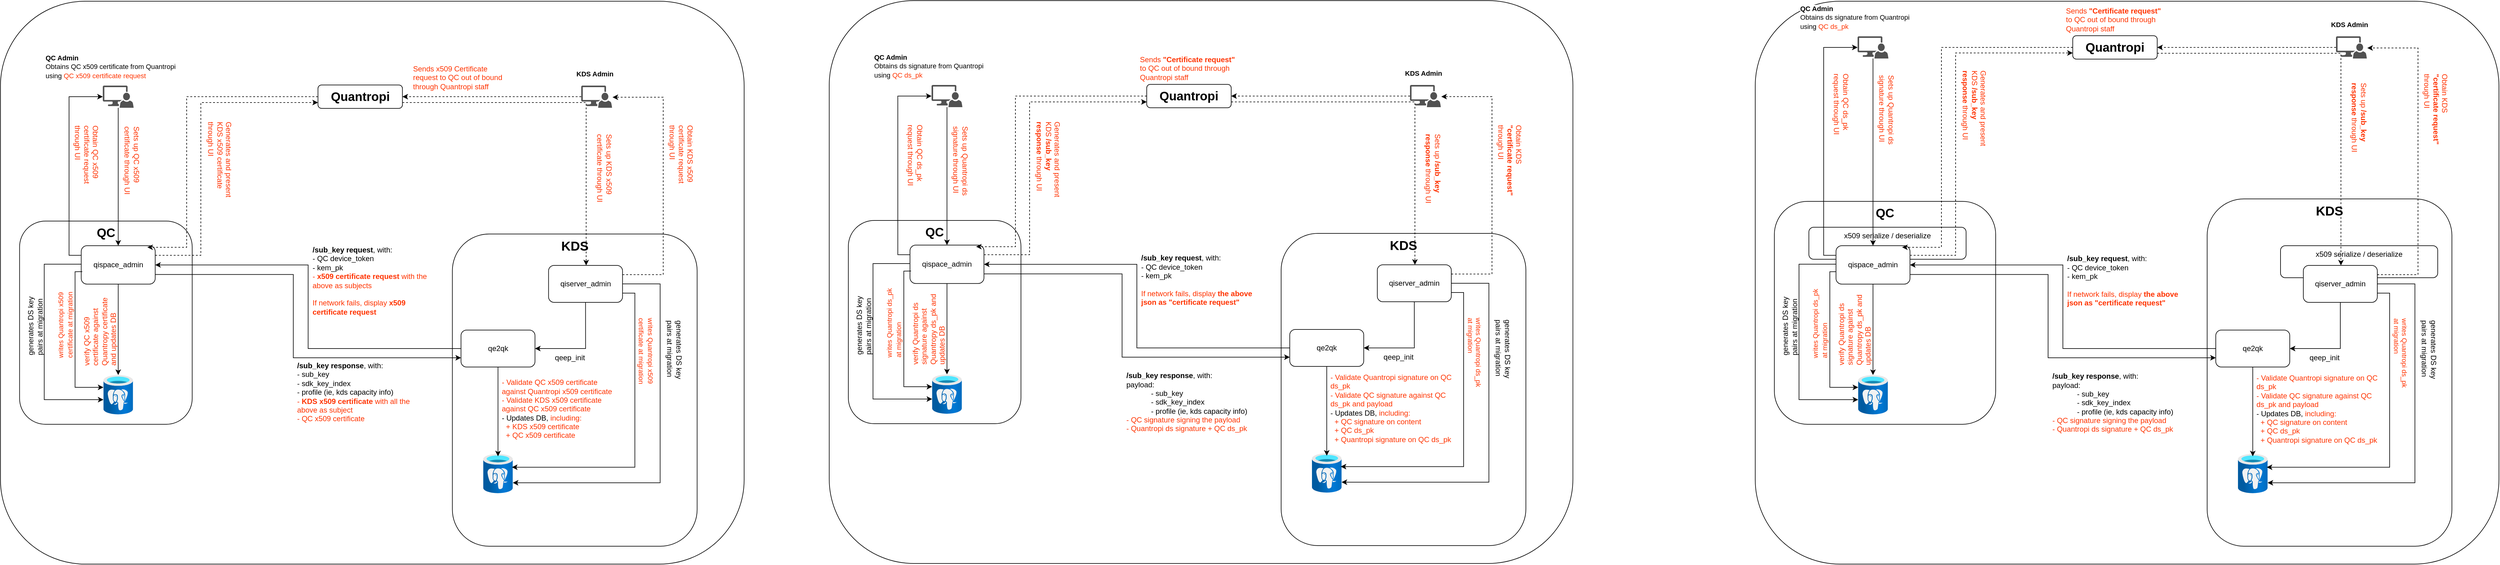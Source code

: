 <mxfile version="24.7.17">
  <diagram name="Page-1" id="JdUeqftF3ewd7vPqp3t6">
    <mxGraphModel dx="2065" dy="1082" grid="0" gridSize="10" guides="1" tooltips="1" connect="1" arrows="1" fold="1" page="1" pageScale="1" pageWidth="850" pageHeight="1100" math="0" shadow="0">
      <root>
        <mxCell id="0" />
        <mxCell id="1" parent="0" />
        <mxCell id="nJFF-xajyy8-XzAQjmIH-46" value="" style="rounded=1;whiteSpace=wrap;html=1;align=center;verticalAlign=top;" parent="1" vertex="1">
          <mxGeometry x="28.75" y="94" width="1206.25" height="914" as="geometry" />
        </mxCell>
        <mxCell id="tTESNeV0Gu1LoBYlUzwr-9" value="" style="group" parent="1" vertex="1" connectable="0">
          <mxGeometry x="138.75" y="347" width="266" height="434" as="geometry" />
        </mxCell>
        <mxCell id="tTESNeV0Gu1LoBYlUzwr-5" value="&lt;b&gt;&lt;font style=&quot;font-size: 20px;&quot;&gt;QC&lt;/font&gt;&lt;/b&gt;" style="rounded=1;whiteSpace=wrap;html=1;align=center;verticalAlign=top;" parent="tTESNeV0Gu1LoBYlUzwr-9" vertex="1">
          <mxGeometry x="-79" y="104" width="280" height="330" as="geometry" />
        </mxCell>
        <mxCell id="tTESNeV0Gu1LoBYlUzwr-17" style="edgeStyle=orthogonalEdgeStyle;rounded=0;orthogonalLoop=1;jettySize=auto;html=1;exitX=0;exitY=0.5;exitDx=0;exitDy=0;" parent="tTESNeV0Gu1LoBYlUzwr-9" source="tTESNeV0Gu1LoBYlUzwr-1" target="tTESNeV0Gu1LoBYlUzwr-4" edge="1">
          <mxGeometry relative="1" as="geometry">
            <Array as="points">
              <mxPoint x="21" y="174" />
              <mxPoint x="-39" y="174" />
              <mxPoint x="-39" y="394" />
            </Array>
          </mxGeometry>
        </mxCell>
        <mxCell id="tTESNeV0Gu1LoBYlUzwr-1" value="qispace_admin" style="rounded=1;whiteSpace=wrap;html=1;" parent="tTESNeV0Gu1LoBYlUzwr-9" vertex="1">
          <mxGeometry x="21" y="144" width="120" height="62.38" as="geometry" />
        </mxCell>
        <mxCell id="tTESNeV0Gu1LoBYlUzwr-4" value="" style="image;aspect=fixed;html=1;points=[];align=center;fontSize=12;image=img/lib/azure2/databases/Azure_Database_PostgreSQL_Server.svg;" parent="tTESNeV0Gu1LoBYlUzwr-9" vertex="1">
          <mxGeometry x="57" y="353.997" width="48" height="64" as="geometry" />
        </mxCell>
        <mxCell id="tTESNeV0Gu1LoBYlUzwr-19" style="edgeStyle=orthogonalEdgeStyle;rounded=0;orthogonalLoop=1;jettySize=auto;html=1;exitX=0.014;exitY=0.676;exitDx=0;exitDy=0;exitPerimeter=0;fontColor=#FF3300;" parent="tTESNeV0Gu1LoBYlUzwr-9" source="tTESNeV0Gu1LoBYlUzwr-1" target="tTESNeV0Gu1LoBYlUzwr-4" edge="1">
          <mxGeometry relative="1" as="geometry">
            <mxPoint x="31" y="171" as="sourcePoint" />
            <mxPoint x="67" y="326" as="targetPoint" />
            <Array as="points">
              <mxPoint x="11" y="186" />
              <mxPoint x="11" y="374" />
            </Array>
          </mxGeometry>
        </mxCell>
        <mxCell id="tTESNeV0Gu1LoBYlUzwr-18" value="generates DS key pairs at migration" style="text;html=1;align=left;verticalAlign=middle;whiteSpace=wrap;rounded=0;rotation=-90;" parent="tTESNeV0Gu1LoBYlUzwr-9" vertex="1">
          <mxGeometry x="-109" y="254" width="110" height="30" as="geometry" />
        </mxCell>
        <mxCell id="tTESNeV0Gu1LoBYlUzwr-31" value="Sets up QC x509 certificate through UI" style="text;html=1;align=left;verticalAlign=middle;whiteSpace=wrap;rounded=0;rotation=90;fontColor=#FF3300;" parent="tTESNeV0Gu1LoBYlUzwr-9" vertex="1">
          <mxGeometry x="40" y="-3" width="127" height="30" as="geometry" />
        </mxCell>
        <mxCell id="tTESNeV0Gu1LoBYlUzwr-32" style="edgeStyle=orthogonalEdgeStyle;rounded=0;orthogonalLoop=1;jettySize=auto;html=1;exitX=0.5;exitY=1;exitDx=0;exitDy=0;" parent="tTESNeV0Gu1LoBYlUzwr-9" source="tTESNeV0Gu1LoBYlUzwr-1" target="tTESNeV0Gu1LoBYlUzwr-4" edge="1">
          <mxGeometry relative="1" as="geometry">
            <mxPoint x="90" y="-70" as="sourcePoint" />
            <mxPoint x="91" y="154" as="targetPoint" />
          </mxGeometry>
        </mxCell>
        <mxCell id="tTESNeV0Gu1LoBYlUzwr-33" value="verify QC x509 certificate against Quantropy certificate and updates DB" style="text;html=1;align=left;verticalAlign=middle;whiteSpace=wrap;rounded=0;rotation=-90;fontColor=#FF3300;" parent="tTESNeV0Gu1LoBYlUzwr-9" vertex="1">
          <mxGeometry x="-13" y="254" width="127" height="46" as="geometry" />
        </mxCell>
        <mxCell id="tTESNeV0Gu1LoBYlUzwr-10" value="" style="group" parent="1" vertex="1" connectable="0">
          <mxGeometry x="761.75" y="472" width="397" height="507" as="geometry" />
        </mxCell>
        <mxCell id="tTESNeV0Gu1LoBYlUzwr-11" value="&lt;b&gt;&lt;font style=&quot;font-size: 21px;&quot;&gt;KDS&lt;/font&gt;&lt;/b&gt;" style="rounded=1;whiteSpace=wrap;html=1;align=center;verticalAlign=top;" parent="tTESNeV0Gu1LoBYlUzwr-10" vertex="1">
          <mxGeometry width="397" height="507" as="geometry" />
        </mxCell>
        <mxCell id="iAeIExdUGCIjS5VBDX8z-1" style="edgeStyle=orthogonalEdgeStyle;rounded=0;orthogonalLoop=1;jettySize=auto;html=1;exitX=0.5;exitY=1;exitDx=0;exitDy=0;entryX=1;entryY=0.5;entryDx=0;entryDy=0;" parent="tTESNeV0Gu1LoBYlUzwr-10" source="tTESNeV0Gu1LoBYlUzwr-12" target="tTESNeV0Gu1LoBYlUzwr-14" edge="1">
          <mxGeometry relative="1" as="geometry" />
        </mxCell>
        <mxCell id="tTESNeV0Gu1LoBYlUzwr-12" value="qiserver_admin" style="rounded=1;whiteSpace=wrap;html=1;" parent="tTESNeV0Gu1LoBYlUzwr-10" vertex="1">
          <mxGeometry x="156" y="51" width="120" height="60" as="geometry" />
        </mxCell>
        <mxCell id="tTESNeV0Gu1LoBYlUzwr-13" value="" style="image;aspect=fixed;html=1;points=[];align=center;fontSize=12;image=img/lib/azure2/databases/Azure_Database_PostgreSQL_Server.svg;" parent="tTESNeV0Gu1LoBYlUzwr-10" vertex="1">
          <mxGeometry x="50" y="357" width="48" height="64" as="geometry" />
        </mxCell>
        <mxCell id="tTESNeV0Gu1LoBYlUzwr-14" value="qe2qk" style="rounded=1;whiteSpace=wrap;html=1;" parent="tTESNeV0Gu1LoBYlUzwr-10" vertex="1">
          <mxGeometry x="14" y="156" width="120" height="60" as="geometry" />
        </mxCell>
        <mxCell id="tTESNeV0Gu1LoBYlUzwr-35" style="edgeStyle=orthogonalEdgeStyle;rounded=0;orthogonalLoop=1;jettySize=auto;html=1;exitX=1;exitY=0.5;exitDx=0;exitDy=0;" parent="tTESNeV0Gu1LoBYlUzwr-10" source="tTESNeV0Gu1LoBYlUzwr-12" target="tTESNeV0Gu1LoBYlUzwr-13" edge="1">
          <mxGeometry relative="1" as="geometry">
            <mxPoint x="286" y="157" as="sourcePoint" />
            <mxPoint x="322" y="376" as="targetPoint" />
            <Array as="points">
              <mxPoint x="337" y="81" />
              <mxPoint x="337" y="404" />
            </Array>
          </mxGeometry>
        </mxCell>
        <mxCell id="tTESNeV0Gu1LoBYlUzwr-34" value="generates DS key pairs at migration" style="text;html=1;align=left;verticalAlign=middle;whiteSpace=wrap;rounded=0;rotation=90;" parent="tTESNeV0Gu1LoBYlUzwr-10" vertex="1">
          <mxGeometry x="305" y="178" width="110" height="30" as="geometry" />
        </mxCell>
        <mxCell id="tTESNeV0Gu1LoBYlUzwr-36" style="edgeStyle=orthogonalEdgeStyle;rounded=0;orthogonalLoop=1;jettySize=auto;html=1;exitX=1;exitY=0.75;exitDx=0;exitDy=0;entryX=0.971;entryY=0.339;entryDx=0;entryDy=0;entryPerimeter=0;" parent="tTESNeV0Gu1LoBYlUzwr-10" source="tTESNeV0Gu1LoBYlUzwr-12" target="tTESNeV0Gu1LoBYlUzwr-13" edge="1">
          <mxGeometry relative="1" as="geometry">
            <mxPoint x="286" y="91" as="sourcePoint" />
            <mxPoint x="108" y="302" as="targetPoint" />
            <Array as="points">
              <mxPoint x="296" y="96" />
              <mxPoint x="296" y="379" />
            </Array>
          </mxGeometry>
        </mxCell>
        <mxCell id="tTESNeV0Gu1LoBYlUzwr-37" value="&lt;span style=&quot;text-wrap: nowrap; font-size: 11px; background-color: rgb(255, 255, 255);&quot;&gt;writes Quantropi x509&amp;nbsp;&lt;/span&gt;&lt;div&gt;&lt;span style=&quot;font-size: 11px; text-wrap: nowrap; background-color: rgb(255, 255, 255);&quot;&gt;certificate at migration&lt;/span&gt;&lt;/div&gt;" style="text;html=1;align=left;verticalAlign=middle;whiteSpace=wrap;rounded=0;rotation=90;fontColor=#FF3300;" parent="tTESNeV0Gu1LoBYlUzwr-10" vertex="1">
          <mxGeometry x="263" y="171" width="103" height="30" as="geometry" />
        </mxCell>
        <mxCell id="iAeIExdUGCIjS5VBDX8z-12" value="qeep_init" style="text;html=1;align=center;verticalAlign=middle;whiteSpace=wrap;rounded=0;rotation=0;" parent="tTESNeV0Gu1LoBYlUzwr-10" vertex="1">
          <mxGeometry x="154" y="186" width="73" height="30" as="geometry" />
        </mxCell>
        <mxCell id="iAeIExdUGCIjS5VBDX8z-19" style="edgeStyle=orthogonalEdgeStyle;rounded=0;orthogonalLoop=1;jettySize=auto;html=1;exitX=0.5;exitY=1;exitDx=0;exitDy=0;entryX=0.5;entryY=0.063;entryDx=0;entryDy=0;entryPerimeter=0;" parent="tTESNeV0Gu1LoBYlUzwr-10" source="tTESNeV0Gu1LoBYlUzwr-14" target="tTESNeV0Gu1LoBYlUzwr-13" edge="1">
          <mxGeometry relative="1" as="geometry" />
        </mxCell>
        <mxCell id="iAeIExdUGCIjS5VBDX8z-20" value="&lt;div&gt;&lt;font color=&quot;#ff3300&quot;&gt;&lt;span style=&quot;background-color: initial;&quot;&gt;- Validate QC x509 certificate &lt;/span&gt;&lt;/font&gt;&lt;span style=&quot;background-color: initial; color: rgb(255, 51, 0);&quot;&gt;against Quantropi x509 certificate&lt;/span&gt;&lt;/div&gt;&lt;div&gt;&lt;span style=&quot;background-color: initial; color: rgb(255, 51, 0);&quot;&gt;- Validate KDS x509 certificate against QC x509 certificate&lt;/span&gt;&lt;/div&gt;&lt;div&gt;&lt;span style=&quot;background-color: initial;&quot;&gt;- Updates DB, &lt;/span&gt;&lt;font style=&quot;background-color: initial;&quot; color=&quot;#ff3300&quot;&gt;including:&lt;/font&gt;&lt;/div&gt;&lt;div&gt;&lt;font style=&quot;background-color: initial;&quot; color=&quot;#ff3300&quot;&gt;&amp;nbsp; + KDS x509 certificate&lt;/font&gt;&lt;/div&gt;&lt;div&gt;&lt;font style=&quot;background-color: initial;&quot; color=&quot;#ff3300&quot;&gt;&amp;nbsp; + QC x509 certificate&lt;/font&gt;&lt;/div&gt;" style="text;html=1;align=left;verticalAlign=middle;whiteSpace=wrap;rounded=0;rotation=0;" parent="tTESNeV0Gu1LoBYlUzwr-10" vertex="1">
          <mxGeometry x="78" y="231" width="195" height="105" as="geometry" />
        </mxCell>
        <mxCell id="tTESNeV0Gu1LoBYlUzwr-16" value="&lt;b&gt;&lt;font style=&quot;font-size: 20px;&quot;&gt;Quantropi&lt;/font&gt;&lt;/b&gt;" style="rounded=1;whiteSpace=wrap;html=1;align=center;verticalAlign=top;" parent="1" vertex="1">
          <mxGeometry x="543.75" y="230" width="137" height="38" as="geometry" />
        </mxCell>
        <mxCell id="tTESNeV0Gu1LoBYlUzwr-24" style="edgeStyle=orthogonalEdgeStyle;rounded=0;orthogonalLoop=1;jettySize=auto;html=1;" parent="1" source="tTESNeV0Gu1LoBYlUzwr-23" target="tTESNeV0Gu1LoBYlUzwr-1" edge="1">
          <mxGeometry relative="1" as="geometry" />
        </mxCell>
        <mxCell id="tTESNeV0Gu1LoBYlUzwr-29" value="&lt;span style=&quot;font-size: 11px; text-wrap: nowrap; background-color: rgb(255, 255, 255);&quot;&gt;&lt;b&gt;QC Admin&lt;/b&gt;&lt;/span&gt;&lt;div style=&quot;&quot;&gt;&lt;span style=&quot;font-size: 11px; text-wrap: nowrap; background-color: rgb(255, 255, 255);&quot;&gt;Obtains QC x509 certificate from Quantropi&lt;/span&gt;&lt;/div&gt;&lt;div style=&quot;&quot;&gt;&lt;span style=&quot;font-size: 11px; text-wrap: nowrap; background-color: rgb(255, 255, 255);&quot;&gt;using &lt;font color=&quot;#ff3300&quot;&gt;QC x509 certificate request&lt;/font&gt;&lt;/span&gt;&lt;/div&gt;" style="text;html=1;align=left;verticalAlign=middle;whiteSpace=wrap;rounded=0;rotation=0;" parent="1" vertex="1">
          <mxGeometry x="99.75" y="174" width="221" height="51" as="geometry" />
        </mxCell>
        <mxCell id="tTESNeV0Gu1LoBYlUzwr-23" value="" style="sketch=0;pointerEvents=1;shadow=0;dashed=0;html=1;strokeColor=none;labelPosition=center;verticalLabelPosition=bottom;verticalAlign=top;align=center;fillColor=#515151;shape=mxgraph.mscae.system_center.admin_console" parent="1" vertex="1">
          <mxGeometry x="194.75" y="231" width="50" height="36" as="geometry" />
        </mxCell>
        <mxCell id="tTESNeV0Gu1LoBYlUzwr-21" value="&lt;span style=&quot;font-size: 11px; text-wrap: nowrap; background-color: rgb(255, 255, 255);&quot;&gt;writes Quantropi x509&amp;nbsp;&lt;/span&gt;&lt;div&gt;&lt;span style=&quot;font-size: 11px; text-wrap: nowrap; background-color: rgb(255, 255, 255);&quot;&gt;certificate at migration&lt;/span&gt;&lt;/div&gt;" style="text;html=1;align=left;verticalAlign=middle;whiteSpace=wrap;rounded=0;rotation=-90;fontColor=#FF3300;" parent="1" vertex="1">
          <mxGeometry x="72" y="599.75" width="121.5" height="30" as="geometry" />
        </mxCell>
        <mxCell id="iAeIExdUGCIjS5VBDX8z-13" style="edgeStyle=orthogonalEdgeStyle;rounded=0;orthogonalLoop=1;jettySize=auto;html=1;exitX=0;exitY=0.5;exitDx=0;exitDy=0;entryX=1;entryY=0.5;entryDx=0;entryDy=0;" parent="1" source="tTESNeV0Gu1LoBYlUzwr-14" target="tTESNeV0Gu1LoBYlUzwr-1" edge="1">
          <mxGeometry relative="1" as="geometry" />
        </mxCell>
        <mxCell id="iAeIExdUGCIjS5VBDX8z-14" value="&lt;b&gt;/sub_key request&lt;/b&gt;, with:&lt;div&gt;- QC device_token&lt;br&gt;&lt;div&gt;- kem_pk&lt;/div&gt;&lt;div&gt;&lt;font color=&quot;#ff3300&quot;&gt;- &lt;b&gt;x509 certificate request&lt;/b&gt; with the above as subjects&lt;/font&gt;&lt;/div&gt;&lt;/div&gt;&lt;div&gt;&lt;font color=&quot;#ff3300&quot;&gt;&lt;br&gt;&lt;/font&gt;&lt;/div&gt;&lt;div&gt;&lt;font color=&quot;#ff3300&quot;&gt;If network fails, display &lt;b&gt;x509 certificate request&lt;/b&gt;&lt;/font&gt;&lt;/div&gt;" style="text;html=1;align=left;verticalAlign=middle;whiteSpace=wrap;rounded=0;rotation=0;" parent="1" vertex="1">
          <mxGeometry x="532.75" y="472" width="202" height="152" as="geometry" />
        </mxCell>
        <mxCell id="iAeIExdUGCIjS5VBDX8z-16" style="edgeStyle=orthogonalEdgeStyle;rounded=0;orthogonalLoop=1;jettySize=auto;html=1;exitX=1;exitY=0.75;exitDx=0;exitDy=0;entryX=0;entryY=0.75;entryDx=0;entryDy=0;" parent="1" source="tTESNeV0Gu1LoBYlUzwr-1" target="tTESNeV0Gu1LoBYlUzwr-14" edge="1">
          <mxGeometry relative="1" as="geometry">
            <mxPoint x="785.75" y="641" as="sourcePoint" />
            <mxPoint x="670.75" y="918" as="targetPoint" />
            <Array as="points">
              <mxPoint x="503.75" y="538" />
              <mxPoint x="503.75" y="673" />
            </Array>
          </mxGeometry>
        </mxCell>
        <mxCell id="iAeIExdUGCIjS5VBDX8z-17" value="&lt;b&gt;/sub_key response&lt;/b&gt;, with:&lt;br&gt;&lt;span style=&quot;background-color: initial;&quot;&gt;- sub_key&lt;/span&gt;&lt;br&gt;&lt;span style=&quot;background-color: initial;&quot;&gt;- sdk_key_index&lt;/span&gt;&lt;br&gt;&lt;span style=&quot;background-color: initial;&quot;&gt;-&amp;nbsp;profile (ie, kds capacity info)&lt;/span&gt;&lt;div&gt;&lt;span style=&quot;color: rgb(255, 51, 0);&quot;&gt;-&amp;nbsp;&lt;/span&gt;&lt;b style=&quot;color: rgb(255, 51, 0);&quot;&gt;KDS x509 certificate&lt;/b&gt;&lt;span style=&quot;color: rgb(255, 51, 0);&quot;&gt;&amp;nbsp;with all the above as subject&lt;/span&gt;&lt;br&gt;&lt;div&gt;&lt;font color=&quot;#ff3300&quot;&gt;- QC x509 certificate&lt;/font&gt;&lt;/div&gt;&lt;div&gt;&lt;br&gt;&lt;/div&gt;&lt;/div&gt;" style="text;html=1;align=left;verticalAlign=middle;whiteSpace=wrap;rounded=0;rotation=0;" parent="1" vertex="1">
          <mxGeometry x="507.75" y="682" width="193" height="108" as="geometry" />
        </mxCell>
        <mxCell id="iAeIExdUGCIjS5VBDX8z-21" style="edgeStyle=orthogonalEdgeStyle;rounded=0;orthogonalLoop=1;jettySize=auto;html=1;exitX=0;exitY=0.25;exitDx=0;exitDy=0;entryX=0;entryY=0.5;entryDx=0;entryDy=0;entryPerimeter=0;" parent="1" source="tTESNeV0Gu1LoBYlUzwr-1" target="tTESNeV0Gu1LoBYlUzwr-23" edge="1">
          <mxGeometry relative="1" as="geometry">
            <Array as="points">
              <mxPoint x="140" y="507" />
              <mxPoint x="140" y="249" />
            </Array>
          </mxGeometry>
        </mxCell>
        <mxCell id="iAeIExdUGCIjS5VBDX8z-23" value="Obtain QC x509 certificate request through UI" style="text;html=1;align=left;verticalAlign=middle;whiteSpace=wrap;rounded=0;rotation=90;fontColor=#FF3300;" parent="1" vertex="1">
          <mxGeometry x="105.25" y="332.5" width="127" height="49" as="geometry" />
        </mxCell>
        <mxCell id="iAeIExdUGCIjS5VBDX8z-27" value="&lt;span style=&quot;font-size: 11px; text-wrap: nowrap; background-color: rgb(255, 255, 255);&quot;&gt;&lt;b&gt;KDS Admin&lt;/b&gt;&lt;/span&gt;" style="text;html=1;align=left;verticalAlign=middle;whiteSpace=wrap;rounded=0;rotation=0;" parent="1" vertex="1">
          <mxGeometry x="960.75" y="198" width="70" height="27" as="geometry" />
        </mxCell>
        <mxCell id="iAeIExdUGCIjS5VBDX8z-28" value="" style="sketch=0;pointerEvents=1;shadow=0;dashed=0;html=1;strokeColor=none;labelPosition=center;verticalLabelPosition=bottom;verticalAlign=top;align=center;fillColor=#515151;shape=mxgraph.mscae.system_center.admin_console" parent="1" vertex="1">
          <mxGeometry x="970.75" y="231" width="50" height="36" as="geometry" />
        </mxCell>
        <mxCell id="iAeIExdUGCIjS5VBDX8z-29" style="edgeStyle=orthogonalEdgeStyle;rounded=0;orthogonalLoop=1;jettySize=auto;html=1;exitX=1;exitY=0.25;exitDx=0;exitDy=0;entryX=1.015;entryY=0.525;entryDx=0;entryDy=0;entryPerimeter=0;dashed=1;" parent="1" source="tTESNeV0Gu1LoBYlUzwr-12" target="iAeIExdUGCIjS5VBDX8z-28" edge="1">
          <mxGeometry relative="1" as="geometry">
            <mxPoint x="1123.75" y="522" as="sourcePoint" />
            <mxPoint x="1158.75" y="264" as="targetPoint" />
            <Array as="points">
              <mxPoint x="1103.75" y="538" />
              <mxPoint x="1103.75" y="250" />
            </Array>
          </mxGeometry>
        </mxCell>
        <mxCell id="iAeIExdUGCIjS5VBDX8z-30" value="Obtain KDS x509 certificate request through UI" style="text;html=1;align=left;verticalAlign=middle;whiteSpace=wrap;rounded=0;rotation=90;fontColor=#FF3300;" parent="1" vertex="1">
          <mxGeometry x="1069.75" y="332.5" width="127" height="49" as="geometry" />
        </mxCell>
        <mxCell id="iAeIExdUGCIjS5VBDX8z-31" style="edgeStyle=orthogonalEdgeStyle;rounded=0;orthogonalLoop=1;jettySize=auto;html=1;exitX=0;exitY=0.5;exitDx=0;exitDy=0;entryX=1;entryY=0.5;entryDx=0;entryDy=0;exitPerimeter=0;dashed=1;" parent="1" source="iAeIExdUGCIjS5VBDX8z-28" target="tTESNeV0Gu1LoBYlUzwr-16" edge="1">
          <mxGeometry relative="1" as="geometry">
            <mxPoint x="1047.75" y="548" as="sourcePoint" />
            <mxPoint x="1031.75" y="260" as="targetPoint" />
            <Array as="points">
              <mxPoint x="683.75" y="249" />
            </Array>
          </mxGeometry>
        </mxCell>
        <mxCell id="iAeIExdUGCIjS5VBDX8z-32" value="Sends x509 Certificate request to QC out of bound through Quantropi staff" style="text;html=1;align=left;verticalAlign=middle;whiteSpace=wrap;rounded=0;rotation=0;fontColor=#FF3300;" parent="1" vertex="1">
          <mxGeometry x="695.75" y="193" width="164" height="49" as="geometry" />
        </mxCell>
        <mxCell id="iAeIExdUGCIjS5VBDX8z-33" style="edgeStyle=orthogonalEdgeStyle;rounded=0;orthogonalLoop=1;jettySize=auto;html=1;exitX=0;exitY=0.5;exitDx=0;exitDy=0;entryX=0.893;entryY=0.041;entryDx=0;entryDy=0;entryPerimeter=0;dashed=1;" parent="1" source="tTESNeV0Gu1LoBYlUzwr-16" target="tTESNeV0Gu1LoBYlUzwr-1" edge="1">
          <mxGeometry relative="1" as="geometry">
            <Array as="points">
              <mxPoint x="330.75" y="249" />
              <mxPoint x="330.75" y="494" />
            </Array>
          </mxGeometry>
        </mxCell>
        <mxCell id="iAeIExdUGCIjS5VBDX8z-35" style="edgeStyle=orthogonalEdgeStyle;rounded=0;orthogonalLoop=1;jettySize=auto;html=1;entryX=0;entryY=0.75;entryDx=0;entryDy=0;dashed=1;exitX=1;exitY=0.25;exitDx=0;exitDy=0;" parent="1" source="tTESNeV0Gu1LoBYlUzwr-1" target="tTESNeV0Gu1LoBYlUzwr-16" edge="1">
          <mxGeometry relative="1" as="geometry">
            <mxPoint x="423.75" y="343" as="sourcePoint" />
            <mxPoint x="455.75" y="523" as="targetPoint" />
            <Array as="points">
              <mxPoint x="353.75" y="507" />
              <mxPoint x="353.75" y="259" />
            </Array>
          </mxGeometry>
        </mxCell>
        <mxCell id="iAeIExdUGCIjS5VBDX8z-36" style="edgeStyle=orthogonalEdgeStyle;rounded=0;orthogonalLoop=1;jettySize=auto;html=1;dashed=1;exitX=1;exitY=0.75;exitDx=0;exitDy=0;" parent="1" source="tTESNeV0Gu1LoBYlUzwr-16" target="tTESNeV0Gu1LoBYlUzwr-12" edge="1">
          <mxGeometry relative="1" as="geometry">
            <mxPoint x="714.75" y="555" as="sourcePoint" />
            <mxPoint x="973.75" y="407" as="targetPoint" />
            <Array as="points">
              <mxPoint x="978.75" y="259" />
            </Array>
          </mxGeometry>
        </mxCell>
        <mxCell id="iAeIExdUGCIjS5VBDX8z-37" value="Sets up KDS x509 certificate through UI" style="text;html=1;align=left;verticalAlign=middle;whiteSpace=wrap;rounded=0;rotation=90;fontColor=#FF3300;" parent="1" vertex="1">
          <mxGeometry x="944.75" y="347" width="127" height="49" as="geometry" />
        </mxCell>
        <mxCell id="iAeIExdUGCIjS5VBDX8z-38" value="Generates and present KDS x509 certificate through UI" style="text;html=1;align=left;verticalAlign=middle;whiteSpace=wrap;rounded=0;rotation=90;fontColor=#FF3300;" parent="1" vertex="1">
          <mxGeometry x="320.75" y="327" width="127" height="49" as="geometry" />
        </mxCell>
        <mxCell id="6LRCMBPGLl90GHwhPFLo-3" value="" style="rounded=1;whiteSpace=wrap;html=1;align=center;verticalAlign=top;" vertex="1" parent="1">
          <mxGeometry x="1373" y="93" width="1206.25" height="914" as="geometry" />
        </mxCell>
        <mxCell id="6LRCMBPGLl90GHwhPFLo-4" value="" style="group" vertex="1" connectable="0" parent="1">
          <mxGeometry x="1483" y="346" width="266" height="434" as="geometry" />
        </mxCell>
        <mxCell id="6LRCMBPGLl90GHwhPFLo-5" value="&lt;b&gt;&lt;font style=&quot;font-size: 20px;&quot;&gt;QC&lt;/font&gt;&lt;/b&gt;" style="rounded=1;whiteSpace=wrap;html=1;align=center;verticalAlign=top;" vertex="1" parent="6LRCMBPGLl90GHwhPFLo-4">
          <mxGeometry x="-79" y="104" width="280" height="330" as="geometry" />
        </mxCell>
        <mxCell id="6LRCMBPGLl90GHwhPFLo-6" style="edgeStyle=orthogonalEdgeStyle;rounded=0;orthogonalLoop=1;jettySize=auto;html=1;exitX=0;exitY=0.5;exitDx=0;exitDy=0;" edge="1" parent="6LRCMBPGLl90GHwhPFLo-4" source="6LRCMBPGLl90GHwhPFLo-7" target="6LRCMBPGLl90GHwhPFLo-8">
          <mxGeometry relative="1" as="geometry">
            <Array as="points">
              <mxPoint x="21" y="174" />
              <mxPoint x="-39" y="174" />
              <mxPoint x="-39" y="394" />
            </Array>
          </mxGeometry>
        </mxCell>
        <mxCell id="6LRCMBPGLl90GHwhPFLo-7" value="qispace_admin" style="rounded=1;whiteSpace=wrap;html=1;" vertex="1" parent="6LRCMBPGLl90GHwhPFLo-4">
          <mxGeometry x="21" y="144" width="120" height="62.38" as="geometry" />
        </mxCell>
        <mxCell id="6LRCMBPGLl90GHwhPFLo-8" value="" style="image;aspect=fixed;html=1;points=[];align=center;fontSize=12;image=img/lib/azure2/databases/Azure_Database_PostgreSQL_Server.svg;" vertex="1" parent="6LRCMBPGLl90GHwhPFLo-4">
          <mxGeometry x="57" y="353.997" width="48" height="64" as="geometry" />
        </mxCell>
        <mxCell id="6LRCMBPGLl90GHwhPFLo-9" style="edgeStyle=orthogonalEdgeStyle;rounded=0;orthogonalLoop=1;jettySize=auto;html=1;exitX=0.014;exitY=0.676;exitDx=0;exitDy=0;exitPerimeter=0;fontColor=#FF3300;" edge="1" parent="6LRCMBPGLl90GHwhPFLo-4" source="6LRCMBPGLl90GHwhPFLo-7" target="6LRCMBPGLl90GHwhPFLo-8">
          <mxGeometry relative="1" as="geometry">
            <mxPoint x="31" y="171" as="sourcePoint" />
            <mxPoint x="67" y="326" as="targetPoint" />
            <Array as="points">
              <mxPoint x="11" y="186" />
              <mxPoint x="11" y="374" />
            </Array>
          </mxGeometry>
        </mxCell>
        <mxCell id="6LRCMBPGLl90GHwhPFLo-10" value="generates DS key pairs at migration" style="text;html=1;align=left;verticalAlign=middle;whiteSpace=wrap;rounded=0;rotation=-90;" vertex="1" parent="6LRCMBPGLl90GHwhPFLo-4">
          <mxGeometry x="-109" y="254" width="110" height="30" as="geometry" />
        </mxCell>
        <mxCell id="6LRCMBPGLl90GHwhPFLo-11" value="Sets up Quantropi ds signature through UI" style="text;html=1;align=left;verticalAlign=middle;whiteSpace=wrap;rounded=0;rotation=90;fontColor=#FF3300;" vertex="1" parent="6LRCMBPGLl90GHwhPFLo-4">
          <mxGeometry x="40" y="-3" width="127" height="30" as="geometry" />
        </mxCell>
        <mxCell id="6LRCMBPGLl90GHwhPFLo-12" style="edgeStyle=orthogonalEdgeStyle;rounded=0;orthogonalLoop=1;jettySize=auto;html=1;exitX=0.5;exitY=1;exitDx=0;exitDy=0;" edge="1" parent="6LRCMBPGLl90GHwhPFLo-4" source="6LRCMBPGLl90GHwhPFLo-7" target="6LRCMBPGLl90GHwhPFLo-8">
          <mxGeometry relative="1" as="geometry">
            <mxPoint x="90" y="-70" as="sourcePoint" />
            <mxPoint x="91" y="154" as="targetPoint" />
          </mxGeometry>
        </mxCell>
        <mxCell id="6LRCMBPGLl90GHwhPFLo-13" value="verify Quantropi ds signature against Quantropy ds_pk and updates DB" style="text;html=1;align=left;verticalAlign=middle;whiteSpace=wrap;rounded=0;rotation=-90;fontColor=#FF3300;" vertex="1" parent="6LRCMBPGLl90GHwhPFLo-4">
          <mxGeometry x="-13" y="254" width="127" height="46" as="geometry" />
        </mxCell>
        <mxCell id="6LRCMBPGLl90GHwhPFLo-14" value="" style="group" vertex="1" connectable="0" parent="1">
          <mxGeometry x="2106" y="471" width="397" height="507" as="geometry" />
        </mxCell>
        <mxCell id="6LRCMBPGLl90GHwhPFLo-15" value="&lt;b&gt;&lt;font style=&quot;font-size: 21px;&quot;&gt;KDS&lt;/font&gt;&lt;/b&gt;" style="rounded=1;whiteSpace=wrap;html=1;align=center;verticalAlign=top;" vertex="1" parent="6LRCMBPGLl90GHwhPFLo-14">
          <mxGeometry width="397" height="507" as="geometry" />
        </mxCell>
        <mxCell id="6LRCMBPGLl90GHwhPFLo-16" style="edgeStyle=orthogonalEdgeStyle;rounded=0;orthogonalLoop=1;jettySize=auto;html=1;exitX=0.5;exitY=1;exitDx=0;exitDy=0;entryX=1;entryY=0.5;entryDx=0;entryDy=0;" edge="1" parent="6LRCMBPGLl90GHwhPFLo-14" source="6LRCMBPGLl90GHwhPFLo-17" target="6LRCMBPGLl90GHwhPFLo-19">
          <mxGeometry relative="1" as="geometry" />
        </mxCell>
        <mxCell id="6LRCMBPGLl90GHwhPFLo-17" value="qiserver_admin" style="rounded=1;whiteSpace=wrap;html=1;" vertex="1" parent="6LRCMBPGLl90GHwhPFLo-14">
          <mxGeometry x="156" y="51" width="120" height="60" as="geometry" />
        </mxCell>
        <mxCell id="6LRCMBPGLl90GHwhPFLo-18" value="" style="image;aspect=fixed;html=1;points=[];align=center;fontSize=12;image=img/lib/azure2/databases/Azure_Database_PostgreSQL_Server.svg;" vertex="1" parent="6LRCMBPGLl90GHwhPFLo-14">
          <mxGeometry x="50" y="357" width="48" height="64" as="geometry" />
        </mxCell>
        <mxCell id="6LRCMBPGLl90GHwhPFLo-19" value="qe2qk" style="rounded=1;whiteSpace=wrap;html=1;" vertex="1" parent="6LRCMBPGLl90GHwhPFLo-14">
          <mxGeometry x="14" y="156" width="120" height="60" as="geometry" />
        </mxCell>
        <mxCell id="6LRCMBPGLl90GHwhPFLo-20" style="edgeStyle=orthogonalEdgeStyle;rounded=0;orthogonalLoop=1;jettySize=auto;html=1;exitX=1;exitY=0.5;exitDx=0;exitDy=0;" edge="1" parent="6LRCMBPGLl90GHwhPFLo-14" source="6LRCMBPGLl90GHwhPFLo-17" target="6LRCMBPGLl90GHwhPFLo-18">
          <mxGeometry relative="1" as="geometry">
            <mxPoint x="286" y="157" as="sourcePoint" />
            <mxPoint x="322" y="376" as="targetPoint" />
            <Array as="points">
              <mxPoint x="337" y="81" />
              <mxPoint x="337" y="404" />
            </Array>
          </mxGeometry>
        </mxCell>
        <mxCell id="6LRCMBPGLl90GHwhPFLo-21" value="generates DS key pairs at migration" style="text;html=1;align=left;verticalAlign=middle;whiteSpace=wrap;rounded=0;rotation=90;" vertex="1" parent="6LRCMBPGLl90GHwhPFLo-14">
          <mxGeometry x="305" y="178" width="110" height="30" as="geometry" />
        </mxCell>
        <mxCell id="6LRCMBPGLl90GHwhPFLo-22" style="edgeStyle=orthogonalEdgeStyle;rounded=0;orthogonalLoop=1;jettySize=auto;html=1;exitX=1;exitY=0.75;exitDx=0;exitDy=0;entryX=0.971;entryY=0.339;entryDx=0;entryDy=0;entryPerimeter=0;" edge="1" parent="6LRCMBPGLl90GHwhPFLo-14" source="6LRCMBPGLl90GHwhPFLo-17" target="6LRCMBPGLl90GHwhPFLo-18">
          <mxGeometry relative="1" as="geometry">
            <mxPoint x="286" y="91" as="sourcePoint" />
            <mxPoint x="108" y="302" as="targetPoint" />
            <Array as="points">
              <mxPoint x="296" y="96" />
              <mxPoint x="296" y="379" />
            </Array>
          </mxGeometry>
        </mxCell>
        <mxCell id="6LRCMBPGLl90GHwhPFLo-23" value="&lt;span style=&quot;font-size: 11px; text-wrap: nowrap; background-color: rgb(255, 255, 255);&quot;&gt;writes Quantropi ds_pk&lt;/span&gt;&lt;div style=&quot;font-size: 11px; text-wrap: nowrap;&quot;&gt;at migration&lt;/div&gt;" style="text;html=1;align=left;verticalAlign=middle;whiteSpace=wrap;rounded=0;rotation=90;fontColor=#FF3300;" vertex="1" parent="6LRCMBPGLl90GHwhPFLo-14">
          <mxGeometry x="250.5" y="183.5" width="128" height="30" as="geometry" />
        </mxCell>
        <mxCell id="6LRCMBPGLl90GHwhPFLo-24" value="qeep_init" style="text;html=1;align=center;verticalAlign=middle;whiteSpace=wrap;rounded=0;rotation=0;" vertex="1" parent="6LRCMBPGLl90GHwhPFLo-14">
          <mxGeometry x="154" y="186" width="73" height="30" as="geometry" />
        </mxCell>
        <mxCell id="6LRCMBPGLl90GHwhPFLo-25" style="edgeStyle=orthogonalEdgeStyle;rounded=0;orthogonalLoop=1;jettySize=auto;html=1;exitX=0.5;exitY=1;exitDx=0;exitDy=0;entryX=0.5;entryY=0.063;entryDx=0;entryDy=0;entryPerimeter=0;" edge="1" parent="6LRCMBPGLl90GHwhPFLo-14" source="6LRCMBPGLl90GHwhPFLo-19" target="6LRCMBPGLl90GHwhPFLo-18">
          <mxGeometry relative="1" as="geometry" />
        </mxCell>
        <mxCell id="6LRCMBPGLl90GHwhPFLo-26" value="&lt;div&gt;&lt;font color=&quot;#ff3300&quot;&gt;&lt;span style=&quot;background-color: initial;&quot;&gt;- Validate Quantropi signature on QC ds_pk&lt;/span&gt;&lt;/font&gt;&lt;/div&gt;&lt;div&gt;&lt;span style=&quot;background-color: initial; color: rgb(255, 51, 0);&quot;&gt;- Validate QC signature against QC ds_pk and payload&lt;/span&gt;&lt;/div&gt;&lt;div&gt;&lt;span style=&quot;background-color: initial;&quot;&gt;- Updates DB, &lt;/span&gt;&lt;font style=&quot;background-color: initial;&quot; color=&quot;#ff3300&quot;&gt;including:&lt;/font&gt;&lt;/div&gt;&lt;div&gt;&lt;font style=&quot;background-color: initial;&quot; color=&quot;#ff3300&quot;&gt;&amp;nbsp; +&amp;nbsp;&lt;/font&gt;&lt;span style=&quot;color: rgb(255, 51, 0); background-color: initial;&quot;&gt;QC signature on content&lt;/span&gt;&lt;/div&gt;&lt;div&gt;&lt;font style=&quot;background-color: initial;&quot; color=&quot;#ff3300&quot;&gt;&amp;nbsp; + QC ds_pk&lt;br&gt;&amp;nbsp; + Quantropi signature on QC ds_pk&lt;/font&gt;&lt;/div&gt;" style="text;html=1;align=left;verticalAlign=middle;whiteSpace=wrap;rounded=0;rotation=0;" vertex="1" parent="6LRCMBPGLl90GHwhPFLo-14">
          <mxGeometry x="78" y="231" width="207" height="105" as="geometry" />
        </mxCell>
        <mxCell id="6LRCMBPGLl90GHwhPFLo-27" value="&lt;b&gt;&lt;font style=&quot;font-size: 20px;&quot;&gt;Quantropi&lt;/font&gt;&lt;/b&gt;" style="rounded=1;whiteSpace=wrap;html=1;align=center;verticalAlign=top;" vertex="1" parent="1">
          <mxGeometry x="1888" y="229" width="137" height="38" as="geometry" />
        </mxCell>
        <mxCell id="6LRCMBPGLl90GHwhPFLo-28" style="edgeStyle=orthogonalEdgeStyle;rounded=0;orthogonalLoop=1;jettySize=auto;html=1;" edge="1" parent="1" source="6LRCMBPGLl90GHwhPFLo-30" target="6LRCMBPGLl90GHwhPFLo-7">
          <mxGeometry relative="1" as="geometry" />
        </mxCell>
        <mxCell id="6LRCMBPGLl90GHwhPFLo-29" value="&lt;span style=&quot;font-size: 11px; text-wrap: nowrap; background-color: rgb(255, 255, 255);&quot;&gt;&lt;b&gt;QC Admin&lt;/b&gt;&lt;/span&gt;&lt;div style=&quot;&quot;&gt;&lt;span style=&quot;font-size: 11px; text-wrap: nowrap; background-color: rgb(255, 255, 255);&quot;&gt;Obtains ds signature from Quantropi&lt;/span&gt;&lt;/div&gt;&lt;div style=&quot;&quot;&gt;&lt;span style=&quot;font-size: 11px; text-wrap: nowrap; background-color: rgb(255, 255, 255);&quot;&gt;using &lt;font color=&quot;#ff3300&quot;&gt;QC ds_pk&lt;/font&gt;&lt;/span&gt;&lt;/div&gt;" style="text;html=1;align=left;verticalAlign=middle;whiteSpace=wrap;rounded=0;rotation=0;" vertex="1" parent="1">
          <mxGeometry x="1444" y="173" width="221" height="51" as="geometry" />
        </mxCell>
        <mxCell id="6LRCMBPGLl90GHwhPFLo-30" value="" style="sketch=0;pointerEvents=1;shadow=0;dashed=0;html=1;strokeColor=none;labelPosition=center;verticalLabelPosition=bottom;verticalAlign=top;align=center;fillColor=#515151;shape=mxgraph.mscae.system_center.admin_console" vertex="1" parent="1">
          <mxGeometry x="1539" y="230" width="50" height="36" as="geometry" />
        </mxCell>
        <mxCell id="6LRCMBPGLl90GHwhPFLo-31" value="&lt;span style=&quot;font-size: 11px; text-wrap: nowrap; background-color: rgb(255, 255, 255);&quot;&gt;writes Quantropi ds_pk&lt;/span&gt;&lt;span style=&quot;background-color: rgb(255, 255, 255); font-size: 11px; text-wrap: nowrap;&quot;&gt;&amp;nbsp;&lt;/span&gt;&lt;div&gt;&lt;span style=&quot;background-color: rgb(255, 255, 255); font-size: 11px; text-wrap: nowrap;&quot;&gt;at migration&lt;/span&gt;&lt;/div&gt;" style="text;html=1;align=left;verticalAlign=middle;whiteSpace=wrap;rounded=0;rotation=-90;fontColor=#FF3300;" vertex="1" parent="1">
          <mxGeometry x="1416.25" y="598.75" width="121.5" height="30" as="geometry" />
        </mxCell>
        <mxCell id="6LRCMBPGLl90GHwhPFLo-32" style="edgeStyle=orthogonalEdgeStyle;rounded=0;orthogonalLoop=1;jettySize=auto;html=1;exitX=0;exitY=0.5;exitDx=0;exitDy=0;entryX=1;entryY=0.5;entryDx=0;entryDy=0;" edge="1" parent="1" source="6LRCMBPGLl90GHwhPFLo-19" target="6LRCMBPGLl90GHwhPFLo-7">
          <mxGeometry relative="1" as="geometry" />
        </mxCell>
        <mxCell id="6LRCMBPGLl90GHwhPFLo-33" value="&lt;b&gt;/sub_key request&lt;/b&gt;, with:&lt;div&gt;- QC device_token&lt;br&gt;&lt;div&gt;- kem_pk&lt;/div&gt;&lt;/div&gt;&lt;div&gt;&lt;font color=&quot;#ff3300&quot;&gt;&lt;br&gt;&lt;/font&gt;&lt;/div&gt;&lt;div&gt;&lt;font color=&quot;#ff3300&quot;&gt;If network fails, display &lt;b&gt;the above json as &quot;certificate request&quot;&lt;/b&gt;&lt;/font&gt;&lt;/div&gt;" style="text;html=1;align=left;verticalAlign=middle;whiteSpace=wrap;rounded=0;rotation=0;" vertex="1" parent="1">
          <mxGeometry x="1877" y="471" width="202" height="152" as="geometry" />
        </mxCell>
        <mxCell id="6LRCMBPGLl90GHwhPFLo-34" style="edgeStyle=orthogonalEdgeStyle;rounded=0;orthogonalLoop=1;jettySize=auto;html=1;exitX=1;exitY=0.75;exitDx=0;exitDy=0;entryX=0;entryY=0.75;entryDx=0;entryDy=0;" edge="1" parent="1" source="6LRCMBPGLl90GHwhPFLo-7" target="6LRCMBPGLl90GHwhPFLo-19">
          <mxGeometry relative="1" as="geometry">
            <mxPoint x="2130" y="640" as="sourcePoint" />
            <mxPoint x="2015" y="917" as="targetPoint" />
            <Array as="points">
              <mxPoint x="1848" y="537" />
              <mxPoint x="1848" y="672" />
            </Array>
          </mxGeometry>
        </mxCell>
        <mxCell id="6LRCMBPGLl90GHwhPFLo-35" value="&lt;b&gt;/sub_key response&lt;/b&gt;, with:&lt;div&gt;payload:&amp;nbsp;&lt;br&gt;&lt;/div&gt;&lt;blockquote style=&quot;margin: 0 0 0 40px; border: none; padding: 0px;&quot;&gt;&lt;div&gt;&lt;span style=&quot;background-color: initial;&quot;&gt;- sub_key&lt;/span&gt;&lt;/div&gt;&lt;div&gt;&lt;span style=&quot;background-color: initial;&quot;&gt;- sdk_key_index&lt;/span&gt;&lt;/div&gt;&lt;div&gt;&lt;span style=&quot;background-color: initial;&quot;&gt;-&amp;nbsp;profile (ie, kds capacity info)&lt;/span&gt;&lt;/div&gt;&lt;/blockquote&gt;&lt;div&gt;&lt;div&gt;&lt;span style=&quot;color: rgb(255, 51, 0);&quot;&gt;- QC signature signing the payload&lt;/span&gt;&lt;br&gt;&lt;div&gt;&lt;font color=&quot;#ff3300&quot;&gt;- Quantropi ds signature +&amp;nbsp;&lt;/font&gt;&lt;span style=&quot;color: rgb(255, 51, 0); background-color: initial;&quot;&gt;QC ds_pk&lt;/span&gt;&lt;/div&gt;&lt;/div&gt;&lt;/div&gt;" style="text;html=1;align=left;verticalAlign=middle;whiteSpace=wrap;rounded=0;rotation=0;" vertex="1" parent="1">
          <mxGeometry x="1853" y="691" width="215" height="108" as="geometry" />
        </mxCell>
        <mxCell id="6LRCMBPGLl90GHwhPFLo-36" style="edgeStyle=orthogonalEdgeStyle;rounded=0;orthogonalLoop=1;jettySize=auto;html=1;exitX=0;exitY=0.25;exitDx=0;exitDy=0;entryX=0;entryY=0.5;entryDx=0;entryDy=0;entryPerimeter=0;" edge="1" parent="1" source="6LRCMBPGLl90GHwhPFLo-7" target="6LRCMBPGLl90GHwhPFLo-30">
          <mxGeometry relative="1" as="geometry">
            <Array as="points">
              <mxPoint x="1484.25" y="506" />
              <mxPoint x="1484.25" y="248" />
            </Array>
          </mxGeometry>
        </mxCell>
        <mxCell id="6LRCMBPGLl90GHwhPFLo-37" value="Obtain QC ds_pk request through UI" style="text;html=1;align=left;verticalAlign=middle;whiteSpace=wrap;rounded=0;rotation=90;fontColor=#FF3300;" vertex="1" parent="1">
          <mxGeometry x="1449.5" y="331.5" width="127" height="49" as="geometry" />
        </mxCell>
        <mxCell id="6LRCMBPGLl90GHwhPFLo-38" value="&lt;span style=&quot;font-size: 11px; text-wrap: nowrap; background-color: rgb(255, 255, 255);&quot;&gt;&lt;b&gt;KDS Admin&lt;/b&gt;&lt;/span&gt;" style="text;html=1;align=left;verticalAlign=middle;whiteSpace=wrap;rounded=0;rotation=0;" vertex="1" parent="1">
          <mxGeometry x="2305" y="197" width="70" height="27" as="geometry" />
        </mxCell>
        <mxCell id="6LRCMBPGLl90GHwhPFLo-39" value="" style="sketch=0;pointerEvents=1;shadow=0;dashed=0;html=1;strokeColor=none;labelPosition=center;verticalLabelPosition=bottom;verticalAlign=top;align=center;fillColor=#515151;shape=mxgraph.mscae.system_center.admin_console" vertex="1" parent="1">
          <mxGeometry x="2315" y="230" width="50" height="36" as="geometry" />
        </mxCell>
        <mxCell id="6LRCMBPGLl90GHwhPFLo-40" style="edgeStyle=orthogonalEdgeStyle;rounded=0;orthogonalLoop=1;jettySize=auto;html=1;exitX=1;exitY=0.25;exitDx=0;exitDy=0;entryX=1.015;entryY=0.525;entryDx=0;entryDy=0;entryPerimeter=0;dashed=1;" edge="1" parent="1" source="6LRCMBPGLl90GHwhPFLo-17" target="6LRCMBPGLl90GHwhPFLo-39">
          <mxGeometry relative="1" as="geometry">
            <mxPoint x="2468" y="521" as="sourcePoint" />
            <mxPoint x="2503" y="263" as="targetPoint" />
            <Array as="points">
              <mxPoint x="2448" y="537" />
              <mxPoint x="2448" y="249" />
            </Array>
          </mxGeometry>
        </mxCell>
        <mxCell id="6LRCMBPGLl90GHwhPFLo-41" value="Obtain KDS &lt;b&gt;&quot;certificate request&quot;&lt;/b&gt; through UI" style="text;html=1;align=left;verticalAlign=middle;whiteSpace=wrap;rounded=0;rotation=90;fontColor=#FF3300;" vertex="1" parent="1">
          <mxGeometry x="2414" y="331.5" width="127" height="49" as="geometry" />
        </mxCell>
        <mxCell id="6LRCMBPGLl90GHwhPFLo-42" style="edgeStyle=orthogonalEdgeStyle;rounded=0;orthogonalLoop=1;jettySize=auto;html=1;exitX=0;exitY=0.5;exitDx=0;exitDy=0;entryX=1;entryY=0.5;entryDx=0;entryDy=0;exitPerimeter=0;dashed=1;" edge="1" parent="1" source="6LRCMBPGLl90GHwhPFLo-39" target="6LRCMBPGLl90GHwhPFLo-27">
          <mxGeometry relative="1" as="geometry">
            <mxPoint x="2392" y="547" as="sourcePoint" />
            <mxPoint x="2376" y="259" as="targetPoint" />
            <Array as="points">
              <mxPoint x="2028" y="248" />
            </Array>
          </mxGeometry>
        </mxCell>
        <mxCell id="6LRCMBPGLl90GHwhPFLo-43" value="Sends &lt;b&gt;&quot;Certificate request&quot;&lt;/b&gt; to QC out of bound through Quantropi staff" style="text;html=1;align=left;verticalAlign=middle;whiteSpace=wrap;rounded=0;rotation=0;fontColor=#FF3300;" vertex="1" parent="1">
          <mxGeometry x="1874.5" y="178" width="164" height="49" as="geometry" />
        </mxCell>
        <mxCell id="6LRCMBPGLl90GHwhPFLo-44" style="edgeStyle=orthogonalEdgeStyle;rounded=0;orthogonalLoop=1;jettySize=auto;html=1;exitX=0;exitY=0.5;exitDx=0;exitDy=0;entryX=0.893;entryY=0.041;entryDx=0;entryDy=0;entryPerimeter=0;dashed=1;" edge="1" parent="1" source="6LRCMBPGLl90GHwhPFLo-27" target="6LRCMBPGLl90GHwhPFLo-7">
          <mxGeometry relative="1" as="geometry">
            <Array as="points">
              <mxPoint x="1675" y="248" />
              <mxPoint x="1675" y="493" />
            </Array>
          </mxGeometry>
        </mxCell>
        <mxCell id="6LRCMBPGLl90GHwhPFLo-45" style="edgeStyle=orthogonalEdgeStyle;rounded=0;orthogonalLoop=1;jettySize=auto;html=1;entryX=0;entryY=0.75;entryDx=0;entryDy=0;dashed=1;exitX=1;exitY=0.25;exitDx=0;exitDy=0;" edge="1" parent="1" source="6LRCMBPGLl90GHwhPFLo-7" target="6LRCMBPGLl90GHwhPFLo-27">
          <mxGeometry relative="1" as="geometry">
            <mxPoint x="1768" y="342" as="sourcePoint" />
            <mxPoint x="1800" y="522" as="targetPoint" />
            <Array as="points">
              <mxPoint x="1698" y="506" />
              <mxPoint x="1698" y="258" />
            </Array>
          </mxGeometry>
        </mxCell>
        <mxCell id="6LRCMBPGLl90GHwhPFLo-46" style="edgeStyle=orthogonalEdgeStyle;rounded=0;orthogonalLoop=1;jettySize=auto;html=1;dashed=1;exitX=1;exitY=0.75;exitDx=0;exitDy=0;" edge="1" parent="1" source="6LRCMBPGLl90GHwhPFLo-27" target="6LRCMBPGLl90GHwhPFLo-17">
          <mxGeometry relative="1" as="geometry">
            <mxPoint x="2059" y="554" as="sourcePoint" />
            <mxPoint x="2318" y="406" as="targetPoint" />
            <Array as="points">
              <mxPoint x="2323" y="258" />
            </Array>
          </mxGeometry>
        </mxCell>
        <mxCell id="6LRCMBPGLl90GHwhPFLo-47" value="Sets up &lt;b&gt;/sub_key response&lt;/b&gt; through UI" style="text;html=1;align=left;verticalAlign=middle;whiteSpace=wrap;rounded=0;rotation=90;fontColor=#FF3300;" vertex="1" parent="1">
          <mxGeometry x="2289" y="346" width="127" height="49" as="geometry" />
        </mxCell>
        <mxCell id="6LRCMBPGLl90GHwhPFLo-48" value="Generates and present KDS &lt;b&gt;/sub_key response&lt;/b&gt; through UI" style="text;html=1;align=left;verticalAlign=middle;whiteSpace=wrap;rounded=0;rotation=90;fontColor=#FF3300;" vertex="1" parent="1">
          <mxGeometry x="1665" y="326" width="127" height="49" as="geometry" />
        </mxCell>
        <mxCell id="6LRCMBPGLl90GHwhPFLo-50" value="" style="rounded=1;whiteSpace=wrap;html=1;align=center;verticalAlign=top;" vertex="1" parent="1">
          <mxGeometry x="2875" y="94" width="1206.25" height="914" as="geometry" />
        </mxCell>
        <mxCell id="6LRCMBPGLl90GHwhPFLo-51" value="" style="group" vertex="1" connectable="0" parent="1">
          <mxGeometry x="2985" y="347" width="280" height="434" as="geometry" />
        </mxCell>
        <mxCell id="6LRCMBPGLl90GHwhPFLo-52" value="&lt;b&gt;&lt;font style=&quot;font-size: 20px;&quot;&gt;QC&lt;/font&gt;&lt;/b&gt;" style="rounded=1;whiteSpace=wrap;html=1;align=center;verticalAlign=top;" vertex="1" parent="6LRCMBPGLl90GHwhPFLo-51">
          <mxGeometry x="-79" y="72" width="359" height="362" as="geometry" />
        </mxCell>
        <mxCell id="6LRCMBPGLl90GHwhPFLo-53" style="edgeStyle=orthogonalEdgeStyle;rounded=0;orthogonalLoop=1;jettySize=auto;html=1;exitX=0;exitY=0.5;exitDx=0;exitDy=0;" edge="1" parent="6LRCMBPGLl90GHwhPFLo-51" source="6LRCMBPGLl90GHwhPFLo-54" target="6LRCMBPGLl90GHwhPFLo-55">
          <mxGeometry relative="1" as="geometry">
            <Array as="points">
              <mxPoint x="21" y="174" />
              <mxPoint x="-39" y="174" />
              <mxPoint x="-39" y="394" />
            </Array>
          </mxGeometry>
        </mxCell>
        <mxCell id="6LRCMBPGLl90GHwhPFLo-55" value="" style="image;aspect=fixed;html=1;points=[];align=center;fontSize=12;image=img/lib/azure2/databases/Azure_Database_PostgreSQL_Server.svg;" vertex="1" parent="6LRCMBPGLl90GHwhPFLo-51">
          <mxGeometry x="57" y="353.997" width="48" height="64" as="geometry" />
        </mxCell>
        <mxCell id="6LRCMBPGLl90GHwhPFLo-56" style="edgeStyle=orthogonalEdgeStyle;rounded=0;orthogonalLoop=1;jettySize=auto;html=1;exitX=0.014;exitY=0.676;exitDx=0;exitDy=0;exitPerimeter=0;fontColor=#FF3300;" edge="1" parent="6LRCMBPGLl90GHwhPFLo-51" source="6LRCMBPGLl90GHwhPFLo-54" target="6LRCMBPGLl90GHwhPFLo-55">
          <mxGeometry relative="1" as="geometry">
            <mxPoint x="31" y="171" as="sourcePoint" />
            <mxPoint x="67" y="326" as="targetPoint" />
            <Array as="points">
              <mxPoint x="11" y="186" />
              <mxPoint x="11" y="374" />
            </Array>
          </mxGeometry>
        </mxCell>
        <mxCell id="6LRCMBPGLl90GHwhPFLo-57" value="generates DS key pairs at migration" style="text;html=1;align=left;verticalAlign=middle;whiteSpace=wrap;rounded=0;rotation=-90;" vertex="1" parent="6LRCMBPGLl90GHwhPFLo-51">
          <mxGeometry x="-109" y="254" width="110" height="30" as="geometry" />
        </mxCell>
        <mxCell id="6LRCMBPGLl90GHwhPFLo-58" value="Sets up Quantropi ds signature through UI" style="text;html=1;align=left;verticalAlign=middle;whiteSpace=wrap;rounded=0;rotation=90;fontColor=#FF3300;" vertex="1" parent="6LRCMBPGLl90GHwhPFLo-51">
          <mxGeometry x="40" y="-87" width="127" height="30" as="geometry" />
        </mxCell>
        <mxCell id="6LRCMBPGLl90GHwhPFLo-59" style="edgeStyle=orthogonalEdgeStyle;rounded=0;orthogonalLoop=1;jettySize=auto;html=1;exitX=0.5;exitY=1;exitDx=0;exitDy=0;" edge="1" parent="6LRCMBPGLl90GHwhPFLo-51" source="6LRCMBPGLl90GHwhPFLo-54" target="6LRCMBPGLl90GHwhPFLo-55">
          <mxGeometry relative="1" as="geometry">
            <mxPoint x="90" y="-70" as="sourcePoint" />
            <mxPoint x="91" y="154" as="targetPoint" />
          </mxGeometry>
        </mxCell>
        <mxCell id="6LRCMBPGLl90GHwhPFLo-60" value="verify Quantropi ds signature against Quantropy ds_pk and updates DB" style="text;html=1;align=left;verticalAlign=middle;whiteSpace=wrap;rounded=0;rotation=-90;fontColor=#FF3300;" vertex="1" parent="6LRCMBPGLl90GHwhPFLo-51">
          <mxGeometry x="-13" y="254" width="127" height="46" as="geometry" />
        </mxCell>
        <mxCell id="6LRCMBPGLl90GHwhPFLo-96" value="x509 serialize / deserialize" style="rounded=1;whiteSpace=wrap;html=1;verticalAlign=top;" vertex="1" parent="6LRCMBPGLl90GHwhPFLo-51">
          <mxGeometry x="-23" y="114" width="255" height="52" as="geometry" />
        </mxCell>
        <mxCell id="6LRCMBPGLl90GHwhPFLo-54" value="qispace_admin" style="rounded=1;whiteSpace=wrap;html=1;" vertex="1" parent="6LRCMBPGLl90GHwhPFLo-51">
          <mxGeometry x="21" y="144" width="120" height="62.38" as="geometry" />
        </mxCell>
        <mxCell id="6LRCMBPGLl90GHwhPFLo-61" value="" style="group" vertex="1" connectable="0" parent="1">
          <mxGeometry x="3608" y="472" width="397" height="507" as="geometry" />
        </mxCell>
        <mxCell id="6LRCMBPGLl90GHwhPFLo-62" value="&lt;b&gt;&lt;font style=&quot;font-size: 21px;&quot;&gt;KDS&lt;/font&gt;&lt;/b&gt;" style="rounded=1;whiteSpace=wrap;html=1;align=center;verticalAlign=top;" vertex="1" parent="6LRCMBPGLl90GHwhPFLo-61">
          <mxGeometry y="-57" width="397" height="564" as="geometry" />
        </mxCell>
        <mxCell id="6LRCMBPGLl90GHwhPFLo-63" style="edgeStyle=orthogonalEdgeStyle;rounded=0;orthogonalLoop=1;jettySize=auto;html=1;exitX=0.5;exitY=1;exitDx=0;exitDy=0;entryX=1;entryY=0.5;entryDx=0;entryDy=0;" edge="1" parent="6LRCMBPGLl90GHwhPFLo-61" source="6LRCMBPGLl90GHwhPFLo-64" target="6LRCMBPGLl90GHwhPFLo-66">
          <mxGeometry relative="1" as="geometry" />
        </mxCell>
        <mxCell id="6LRCMBPGLl90GHwhPFLo-65" value="" style="image;aspect=fixed;html=1;points=[];align=center;fontSize=12;image=img/lib/azure2/databases/Azure_Database_PostgreSQL_Server.svg;" vertex="1" parent="6LRCMBPGLl90GHwhPFLo-61">
          <mxGeometry x="50" y="357" width="48" height="64" as="geometry" />
        </mxCell>
        <mxCell id="6LRCMBPGLl90GHwhPFLo-66" value="qe2qk" style="rounded=1;whiteSpace=wrap;html=1;" vertex="1" parent="6LRCMBPGLl90GHwhPFLo-61">
          <mxGeometry x="14" y="156" width="120" height="60" as="geometry" />
        </mxCell>
        <mxCell id="6LRCMBPGLl90GHwhPFLo-67" style="edgeStyle=orthogonalEdgeStyle;rounded=0;orthogonalLoop=1;jettySize=auto;html=1;exitX=1;exitY=0.5;exitDx=0;exitDy=0;" edge="1" parent="6LRCMBPGLl90GHwhPFLo-61" source="6LRCMBPGLl90GHwhPFLo-64" target="6LRCMBPGLl90GHwhPFLo-65">
          <mxGeometry relative="1" as="geometry">
            <mxPoint x="286" y="157" as="sourcePoint" />
            <mxPoint x="322" y="376" as="targetPoint" />
            <Array as="points">
              <mxPoint x="337" y="81" />
              <mxPoint x="337" y="404" />
            </Array>
          </mxGeometry>
        </mxCell>
        <mxCell id="6LRCMBPGLl90GHwhPFLo-68" value="generates DS key pairs at migration" style="text;html=1;align=left;verticalAlign=middle;whiteSpace=wrap;rounded=0;rotation=90;" vertex="1" parent="6LRCMBPGLl90GHwhPFLo-61">
          <mxGeometry x="305" y="178" width="110" height="30" as="geometry" />
        </mxCell>
        <mxCell id="6LRCMBPGLl90GHwhPFLo-69" style="edgeStyle=orthogonalEdgeStyle;rounded=0;orthogonalLoop=1;jettySize=auto;html=1;exitX=1;exitY=0.75;exitDx=0;exitDy=0;entryX=0.971;entryY=0.339;entryDx=0;entryDy=0;entryPerimeter=0;" edge="1" parent="6LRCMBPGLl90GHwhPFLo-61" source="6LRCMBPGLl90GHwhPFLo-64" target="6LRCMBPGLl90GHwhPFLo-65">
          <mxGeometry relative="1" as="geometry">
            <mxPoint x="286" y="91" as="sourcePoint" />
            <mxPoint x="108" y="302" as="targetPoint" />
            <Array as="points">
              <mxPoint x="296" y="96" />
              <mxPoint x="296" y="379" />
            </Array>
          </mxGeometry>
        </mxCell>
        <mxCell id="6LRCMBPGLl90GHwhPFLo-70" value="&lt;span style=&quot;font-size: 11px; text-wrap: nowrap; background-color: rgb(255, 255, 255);&quot;&gt;writes Quantropi ds_pk&lt;/span&gt;&lt;div style=&quot;font-size: 11px; text-wrap: nowrap;&quot;&gt;at migration&lt;/div&gt;" style="text;html=1;align=left;verticalAlign=middle;whiteSpace=wrap;rounded=0;rotation=90;fontColor=#FF3300;" vertex="1" parent="6LRCMBPGLl90GHwhPFLo-61">
          <mxGeometry x="250.5" y="183.5" width="128" height="30" as="geometry" />
        </mxCell>
        <mxCell id="6LRCMBPGLl90GHwhPFLo-71" value="qeep_init" style="text;html=1;align=center;verticalAlign=middle;whiteSpace=wrap;rounded=0;rotation=0;" vertex="1" parent="6LRCMBPGLl90GHwhPFLo-61">
          <mxGeometry x="154" y="186" width="73" height="30" as="geometry" />
        </mxCell>
        <mxCell id="6LRCMBPGLl90GHwhPFLo-72" style="edgeStyle=orthogonalEdgeStyle;rounded=0;orthogonalLoop=1;jettySize=auto;html=1;exitX=0.5;exitY=1;exitDx=0;exitDy=0;entryX=0.5;entryY=0.063;entryDx=0;entryDy=0;entryPerimeter=0;" edge="1" parent="6LRCMBPGLl90GHwhPFLo-61" source="6LRCMBPGLl90GHwhPFLo-66" target="6LRCMBPGLl90GHwhPFLo-65">
          <mxGeometry relative="1" as="geometry" />
        </mxCell>
        <mxCell id="6LRCMBPGLl90GHwhPFLo-73" value="&lt;div&gt;&lt;font color=&quot;#ff3300&quot;&gt;&lt;span style=&quot;background-color: initial;&quot;&gt;- Validate Quantropi signature on QC ds_pk&lt;/span&gt;&lt;/font&gt;&lt;/div&gt;&lt;div&gt;&lt;span style=&quot;background-color: initial; color: rgb(255, 51, 0);&quot;&gt;- Validate QC signature against QC ds_pk and payload&lt;/span&gt;&lt;/div&gt;&lt;div&gt;&lt;span style=&quot;background-color: initial;&quot;&gt;- Updates DB, &lt;/span&gt;&lt;font style=&quot;background-color: initial;&quot; color=&quot;#ff3300&quot;&gt;including:&lt;/font&gt;&lt;/div&gt;&lt;div&gt;&lt;font style=&quot;background-color: initial;&quot; color=&quot;#ff3300&quot;&gt;&amp;nbsp; +&amp;nbsp;&lt;/font&gt;&lt;span style=&quot;color: rgb(255, 51, 0); background-color: initial;&quot;&gt;QC signature on content&lt;/span&gt;&lt;/div&gt;&lt;div&gt;&lt;font style=&quot;background-color: initial;&quot; color=&quot;#ff3300&quot;&gt;&amp;nbsp; + QC ds_pk&lt;br&gt;&amp;nbsp; + Quantropi signature on QC ds_pk&lt;/font&gt;&lt;/div&gt;" style="text;html=1;align=left;verticalAlign=middle;whiteSpace=wrap;rounded=0;rotation=0;" vertex="1" parent="6LRCMBPGLl90GHwhPFLo-61">
          <mxGeometry x="78" y="231" width="207" height="105" as="geometry" />
        </mxCell>
        <mxCell id="6LRCMBPGLl90GHwhPFLo-97" value="x509 serialize / deserialize" style="rounded=1;whiteSpace=wrap;html=1;verticalAlign=top;" vertex="1" parent="6LRCMBPGLl90GHwhPFLo-61">
          <mxGeometry x="119" y="19" width="255" height="52" as="geometry" />
        </mxCell>
        <mxCell id="6LRCMBPGLl90GHwhPFLo-64" value="qiserver_admin" style="rounded=1;whiteSpace=wrap;html=1;" vertex="1" parent="6LRCMBPGLl90GHwhPFLo-61">
          <mxGeometry x="156" y="51" width="120" height="60" as="geometry" />
        </mxCell>
        <mxCell id="6LRCMBPGLl90GHwhPFLo-74" value="&lt;b&gt;&lt;font style=&quot;font-size: 20px;&quot;&gt;Quantropi&lt;/font&gt;&lt;/b&gt;" style="rounded=1;whiteSpace=wrap;html=1;align=center;verticalAlign=top;" vertex="1" parent="1">
          <mxGeometry x="3390" y="150" width="137" height="38" as="geometry" />
        </mxCell>
        <mxCell id="6LRCMBPGLl90GHwhPFLo-75" style="edgeStyle=orthogonalEdgeStyle;rounded=0;orthogonalLoop=1;jettySize=auto;html=1;" edge="1" parent="1" source="6LRCMBPGLl90GHwhPFLo-77" target="6LRCMBPGLl90GHwhPFLo-54">
          <mxGeometry relative="1" as="geometry" />
        </mxCell>
        <mxCell id="6LRCMBPGLl90GHwhPFLo-76" value="&lt;span style=&quot;font-size: 11px; text-wrap: nowrap; background-color: rgb(255, 255, 255);&quot;&gt;&lt;b&gt;QC Admin&lt;/b&gt;&lt;/span&gt;&lt;div style=&quot;&quot;&gt;&lt;span style=&quot;font-size: 11px; text-wrap: nowrap; background-color: rgb(255, 255, 255);&quot;&gt;Obtains ds signature from Quantropi&lt;/span&gt;&lt;/div&gt;&lt;div style=&quot;&quot;&gt;&lt;span style=&quot;font-size: 11px; text-wrap: nowrap; background-color: rgb(255, 255, 255);&quot;&gt;using &lt;font color=&quot;#ff3300&quot;&gt;QC ds_pk&lt;/font&gt;&lt;/span&gt;&lt;/div&gt;" style="text;html=1;align=left;verticalAlign=middle;whiteSpace=wrap;rounded=0;rotation=0;" vertex="1" parent="1">
          <mxGeometry x="2946" y="94" width="221" height="51" as="geometry" />
        </mxCell>
        <mxCell id="6LRCMBPGLl90GHwhPFLo-77" value="" style="sketch=0;pointerEvents=1;shadow=0;dashed=0;html=1;strokeColor=none;labelPosition=center;verticalLabelPosition=bottom;verticalAlign=top;align=center;fillColor=#515151;shape=mxgraph.mscae.system_center.admin_console" vertex="1" parent="1">
          <mxGeometry x="3041" y="151" width="50" height="36" as="geometry" />
        </mxCell>
        <mxCell id="6LRCMBPGLl90GHwhPFLo-78" value="&lt;span style=&quot;font-size: 11px; text-wrap: nowrap; background-color: rgb(255, 255, 255);&quot;&gt;writes Quantropi ds_pk&lt;/span&gt;&lt;span style=&quot;background-color: rgb(255, 255, 255); font-size: 11px; text-wrap: nowrap;&quot;&gt;&amp;nbsp;&lt;/span&gt;&lt;div&gt;&lt;span style=&quot;background-color: rgb(255, 255, 255); font-size: 11px; text-wrap: nowrap;&quot;&gt;at migration&lt;/span&gt;&lt;/div&gt;" style="text;html=1;align=left;verticalAlign=middle;whiteSpace=wrap;rounded=0;rotation=-90;fontColor=#FF3300;" vertex="1" parent="1">
          <mxGeometry x="2918.25" y="599.75" width="121.5" height="30" as="geometry" />
        </mxCell>
        <mxCell id="6LRCMBPGLl90GHwhPFLo-79" style="edgeStyle=orthogonalEdgeStyle;rounded=0;orthogonalLoop=1;jettySize=auto;html=1;exitX=0;exitY=0.5;exitDx=0;exitDy=0;entryX=1;entryY=0.5;entryDx=0;entryDy=0;" edge="1" parent="1" source="6LRCMBPGLl90GHwhPFLo-66" target="6LRCMBPGLl90GHwhPFLo-54">
          <mxGeometry relative="1" as="geometry" />
        </mxCell>
        <mxCell id="6LRCMBPGLl90GHwhPFLo-80" value="&lt;b&gt;/sub_key request&lt;/b&gt;, with:&lt;div&gt;- QC device_token&lt;br&gt;&lt;div&gt;- kem_pk&lt;/div&gt;&lt;/div&gt;&lt;div&gt;&lt;font color=&quot;#ff3300&quot;&gt;&lt;br&gt;&lt;/font&gt;&lt;/div&gt;&lt;div&gt;&lt;font color=&quot;#ff3300&quot;&gt;If network fails, display &lt;b&gt;the above json as &quot;certificate request&quot;&lt;/b&gt;&lt;/font&gt;&lt;/div&gt;" style="text;html=1;align=left;verticalAlign=middle;whiteSpace=wrap;rounded=0;rotation=0;" vertex="1" parent="1">
          <mxGeometry x="3379" y="472" width="202" height="152" as="geometry" />
        </mxCell>
        <mxCell id="6LRCMBPGLl90GHwhPFLo-81" style="edgeStyle=orthogonalEdgeStyle;rounded=0;orthogonalLoop=1;jettySize=auto;html=1;exitX=1;exitY=0.75;exitDx=0;exitDy=0;entryX=0;entryY=0.75;entryDx=0;entryDy=0;" edge="1" parent="1" source="6LRCMBPGLl90GHwhPFLo-54" target="6LRCMBPGLl90GHwhPFLo-66">
          <mxGeometry relative="1" as="geometry">
            <mxPoint x="3632" y="641" as="sourcePoint" />
            <mxPoint x="3517" y="918" as="targetPoint" />
            <Array as="points">
              <mxPoint x="3350" y="538" />
              <mxPoint x="3350" y="673" />
            </Array>
          </mxGeometry>
        </mxCell>
        <mxCell id="6LRCMBPGLl90GHwhPFLo-82" value="&lt;b&gt;/sub_key response&lt;/b&gt;, with:&lt;div&gt;payload:&amp;nbsp;&lt;br&gt;&lt;/div&gt;&lt;blockquote style=&quot;margin: 0 0 0 40px; border: none; padding: 0px;&quot;&gt;&lt;div&gt;&lt;span style=&quot;background-color: initial;&quot;&gt;- sub_key&lt;/span&gt;&lt;/div&gt;&lt;div&gt;&lt;span style=&quot;background-color: initial;&quot;&gt;- sdk_key_index&lt;/span&gt;&lt;/div&gt;&lt;div&gt;&lt;span style=&quot;background-color: initial;&quot;&gt;-&amp;nbsp;profile (ie, kds capacity info)&lt;/span&gt;&lt;/div&gt;&lt;/blockquote&gt;&lt;div&gt;&lt;div&gt;&lt;span style=&quot;color: rgb(255, 51, 0);&quot;&gt;- QC signature signing the payload&lt;/span&gt;&lt;br&gt;&lt;div&gt;&lt;font color=&quot;#ff3300&quot;&gt;- Quantropi ds signature +&amp;nbsp;&lt;/font&gt;&lt;span style=&quot;color: rgb(255, 51, 0); background-color: initial;&quot;&gt;QC ds_pk&lt;/span&gt;&lt;/div&gt;&lt;/div&gt;&lt;/div&gt;" style="text;html=1;align=left;verticalAlign=middle;whiteSpace=wrap;rounded=0;rotation=0;" vertex="1" parent="1">
          <mxGeometry x="3355" y="692" width="215" height="108" as="geometry" />
        </mxCell>
        <mxCell id="6LRCMBPGLl90GHwhPFLo-83" style="edgeStyle=orthogonalEdgeStyle;rounded=0;orthogonalLoop=1;jettySize=auto;html=1;exitX=0;exitY=0.25;exitDx=0;exitDy=0;entryX=0;entryY=0.5;entryDx=0;entryDy=0;entryPerimeter=0;" edge="1" parent="1" source="6LRCMBPGLl90GHwhPFLo-54" target="6LRCMBPGLl90GHwhPFLo-77">
          <mxGeometry relative="1" as="geometry">
            <Array as="points">
              <mxPoint x="2986" y="507" />
              <mxPoint x="2986" y="169" />
            </Array>
          </mxGeometry>
        </mxCell>
        <mxCell id="6LRCMBPGLl90GHwhPFLo-84" value="Obtain QC ds_pk request through UI" style="text;html=1;align=left;verticalAlign=middle;whiteSpace=wrap;rounded=0;rotation=90;fontColor=#FF3300;" vertex="1" parent="1">
          <mxGeometry x="2951.5" y="248.5" width="127" height="49" as="geometry" />
        </mxCell>
        <mxCell id="6LRCMBPGLl90GHwhPFLo-85" value="&lt;span style=&quot;font-size: 11px; text-wrap: nowrap; background-color: rgb(255, 255, 255);&quot;&gt;&lt;b&gt;KDS Admin&lt;/b&gt;&lt;/span&gt;" style="text;html=1;align=left;verticalAlign=middle;whiteSpace=wrap;rounded=0;rotation=0;" vertex="1" parent="1">
          <mxGeometry x="3807" y="118" width="70" height="27" as="geometry" />
        </mxCell>
        <mxCell id="6LRCMBPGLl90GHwhPFLo-86" value="" style="sketch=0;pointerEvents=1;shadow=0;dashed=0;html=1;strokeColor=none;labelPosition=center;verticalLabelPosition=bottom;verticalAlign=top;align=center;fillColor=#515151;shape=mxgraph.mscae.system_center.admin_console" vertex="1" parent="1">
          <mxGeometry x="3817" y="151" width="50" height="36" as="geometry" />
        </mxCell>
        <mxCell id="6LRCMBPGLl90GHwhPFLo-87" style="edgeStyle=orthogonalEdgeStyle;rounded=0;orthogonalLoop=1;jettySize=auto;html=1;exitX=1;exitY=0.25;exitDx=0;exitDy=0;entryX=1.015;entryY=0.525;entryDx=0;entryDy=0;entryPerimeter=0;dashed=1;" edge="1" parent="1" source="6LRCMBPGLl90GHwhPFLo-64" target="6LRCMBPGLl90GHwhPFLo-86">
          <mxGeometry relative="1" as="geometry">
            <mxPoint x="3970" y="522" as="sourcePoint" />
            <mxPoint x="4005" y="264" as="targetPoint" />
            <Array as="points">
              <mxPoint x="3950" y="538" />
              <mxPoint x="3950" y="170" />
            </Array>
          </mxGeometry>
        </mxCell>
        <mxCell id="6LRCMBPGLl90GHwhPFLo-88" value="Obtain KDS &lt;b&gt;&quot;certificate request&quot;&lt;/b&gt; through UI" style="text;html=1;align=left;verticalAlign=middle;whiteSpace=wrap;rounded=0;rotation=90;fontColor=#FF3300;" vertex="1" parent="1">
          <mxGeometry x="3916" y="248.5" width="127" height="49" as="geometry" />
        </mxCell>
        <mxCell id="6LRCMBPGLl90GHwhPFLo-89" style="edgeStyle=orthogonalEdgeStyle;rounded=0;orthogonalLoop=1;jettySize=auto;html=1;exitX=0;exitY=0.5;exitDx=0;exitDy=0;entryX=1;entryY=0.5;entryDx=0;entryDy=0;exitPerimeter=0;dashed=1;" edge="1" parent="1" source="6LRCMBPGLl90GHwhPFLo-86" target="6LRCMBPGLl90GHwhPFLo-74">
          <mxGeometry relative="1" as="geometry">
            <mxPoint x="3894" y="468" as="sourcePoint" />
            <mxPoint x="3878" y="180" as="targetPoint" />
            <Array as="points">
              <mxPoint x="3530" y="169" />
            </Array>
          </mxGeometry>
        </mxCell>
        <mxCell id="6LRCMBPGLl90GHwhPFLo-90" value="Sends &lt;b&gt;&quot;Certificate request&quot;&lt;/b&gt; to QC out of bound through Quantropi staff" style="text;html=1;align=left;verticalAlign=middle;whiteSpace=wrap;rounded=0;rotation=0;fontColor=#FF3300;" vertex="1" parent="1">
          <mxGeometry x="3376.5" y="99" width="164" height="49" as="geometry" />
        </mxCell>
        <mxCell id="6LRCMBPGLl90GHwhPFLo-91" style="edgeStyle=orthogonalEdgeStyle;rounded=0;orthogonalLoop=1;jettySize=auto;html=1;exitX=0;exitY=0.5;exitDx=0;exitDy=0;entryX=0.893;entryY=0.041;entryDx=0;entryDy=0;entryPerimeter=0;dashed=1;" edge="1" parent="1" source="6LRCMBPGLl90GHwhPFLo-74" target="6LRCMBPGLl90GHwhPFLo-54">
          <mxGeometry relative="1" as="geometry">
            <Array as="points">
              <mxPoint x="3177" y="169" />
              <mxPoint x="3177" y="494" />
            </Array>
          </mxGeometry>
        </mxCell>
        <mxCell id="6LRCMBPGLl90GHwhPFLo-92" style="edgeStyle=orthogonalEdgeStyle;rounded=0;orthogonalLoop=1;jettySize=auto;html=1;entryX=0;entryY=0.75;entryDx=0;entryDy=0;dashed=1;exitX=1;exitY=0.25;exitDx=0;exitDy=0;" edge="1" parent="1" source="6LRCMBPGLl90GHwhPFLo-54" target="6LRCMBPGLl90GHwhPFLo-74">
          <mxGeometry relative="1" as="geometry">
            <mxPoint x="3270" y="343" as="sourcePoint" />
            <mxPoint x="3302" y="523" as="targetPoint" />
            <Array as="points">
              <mxPoint x="3200" y="507" />
              <mxPoint x="3200" y="178" />
              <mxPoint x="3390" y="178" />
            </Array>
          </mxGeometry>
        </mxCell>
        <mxCell id="6LRCMBPGLl90GHwhPFLo-93" style="edgeStyle=orthogonalEdgeStyle;rounded=0;orthogonalLoop=1;jettySize=auto;html=1;dashed=1;exitX=1;exitY=0.75;exitDx=0;exitDy=0;" edge="1" parent="1" source="6LRCMBPGLl90GHwhPFLo-74" target="6LRCMBPGLl90GHwhPFLo-64">
          <mxGeometry relative="1" as="geometry">
            <mxPoint x="3561" y="555" as="sourcePoint" />
            <mxPoint x="3820" y="407" as="targetPoint" />
            <Array as="points">
              <mxPoint x="3825" y="179" />
            </Array>
          </mxGeometry>
        </mxCell>
        <mxCell id="6LRCMBPGLl90GHwhPFLo-94" value="Sets up &lt;b&gt;/sub_key response&lt;/b&gt; through UI" style="text;html=1;align=left;verticalAlign=middle;whiteSpace=wrap;rounded=0;rotation=90;fontColor=#FF3300;" vertex="1" parent="1">
          <mxGeometry x="3791" y="263" width="127" height="49" as="geometry" />
        </mxCell>
        <mxCell id="6LRCMBPGLl90GHwhPFLo-95" value="Generates and present KDS &lt;b&gt;/sub_key response&lt;/b&gt; through UI" style="text;html=1;align=left;verticalAlign=middle;whiteSpace=wrap;rounded=0;rotation=90;fontColor=#FF3300;" vertex="1" parent="1">
          <mxGeometry x="3167" y="243" width="127" height="49" as="geometry" />
        </mxCell>
      </root>
    </mxGraphModel>
  </diagram>
</mxfile>
